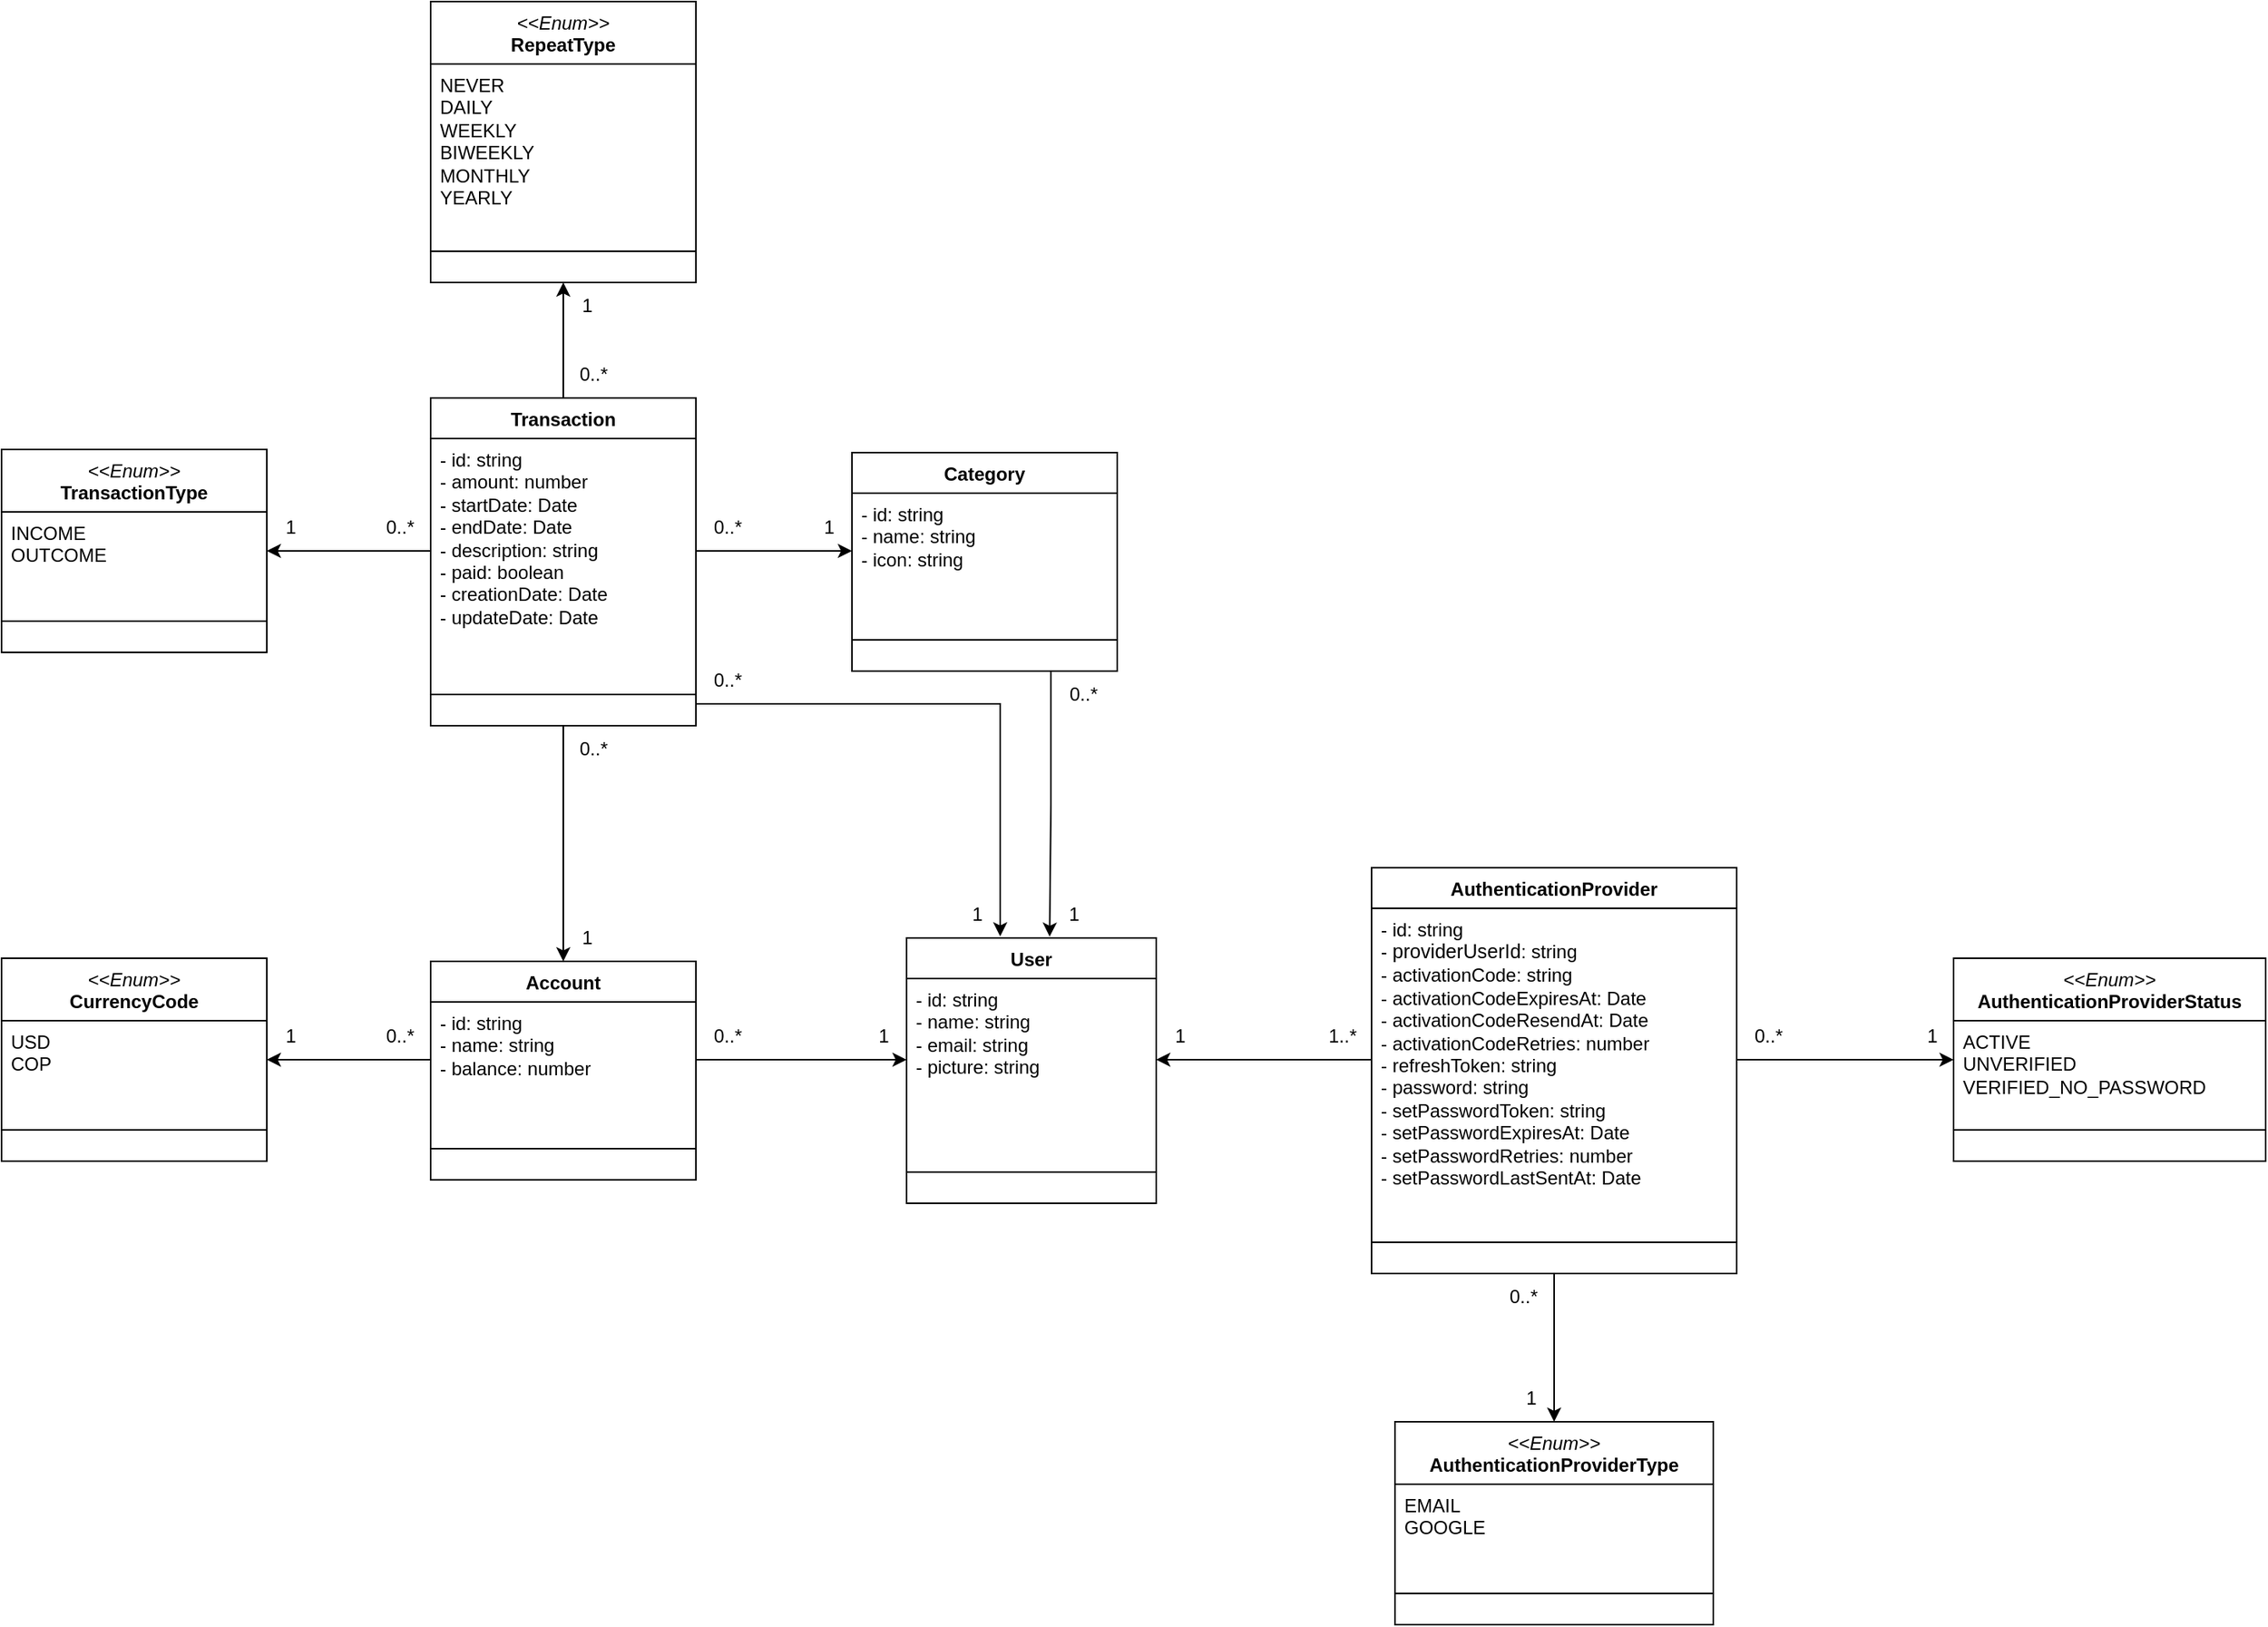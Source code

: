 <mxfile version="27.0.9">
  <diagram name="Page-1" id="EqEseUjB6EhwFP1imNWN">
    <mxGraphModel dx="1463" dy="872" grid="1" gridSize="10" guides="1" tooltips="1" connect="1" arrows="1" fold="1" page="1" pageScale="1" pageWidth="850" pageHeight="1100" background="none" math="0" shadow="0">
      <root>
        <mxCell id="0" />
        <mxCell id="1" parent="0" />
        <mxCell id="4IVgv2YwJj3yk9_aXbhd-39" style="edgeStyle=orthogonalEdgeStyle;rounded=0;orthogonalLoop=1;jettySize=auto;html=1;exitX=0.5;exitY=0;exitDx=0;exitDy=0;entryX=0.5;entryY=1;entryDx=0;entryDy=0;" parent="1" source="4IVgv2YwJj3yk9_aXbhd-1" target="4IVgv2YwJj3yk9_aXbhd-36" edge="1">
          <mxGeometry relative="1" as="geometry" />
        </mxCell>
        <mxCell id="4IVgv2YwJj3yk9_aXbhd-1" value="Transaction" style="swimlane;fontStyle=1;align=center;verticalAlign=top;childLayout=stackLayout;horizontal=1;startSize=26;horizontalStack=0;resizeParent=1;resizeParentMax=0;resizeLast=0;collapsible=1;marginBottom=0;whiteSpace=wrap;html=1;" parent="1" vertex="1">
          <mxGeometry x="343" y="294" width="170" height="210" as="geometry" />
        </mxCell>
        <mxCell id="4IVgv2YwJj3yk9_aXbhd-2" value="- id: string&lt;div&gt;- amount: number&lt;/div&gt;&lt;div&gt;- startDate: Date&lt;/div&gt;&lt;div&gt;- endDate: Date&lt;/div&gt;&lt;div&gt;- description: string&lt;/div&gt;&lt;div&gt;- paid: boolean&lt;/div&gt;&lt;div&gt;- creationDate: Date&lt;/div&gt;&lt;div&gt;-&amp;nbsp;updateDate: Date&lt;/div&gt;" style="text;strokeColor=none;fillColor=none;align=left;verticalAlign=top;spacingLeft=4;spacingRight=4;overflow=hidden;rotatable=0;points=[[0,0.5],[1,0.5]];portConstraint=eastwest;whiteSpace=wrap;html=1;" parent="4IVgv2YwJj3yk9_aXbhd-1" vertex="1">
          <mxGeometry y="26" width="170" height="144" as="geometry" />
        </mxCell>
        <mxCell id="4IVgv2YwJj3yk9_aXbhd-3" value="" style="line;strokeWidth=1;fillColor=none;align=left;verticalAlign=middle;spacingTop=-1;spacingLeft=3;spacingRight=3;rotatable=0;labelPosition=right;points=[];portConstraint=eastwest;strokeColor=inherit;" parent="4IVgv2YwJj3yk9_aXbhd-1" vertex="1">
          <mxGeometry y="170" width="170" height="40" as="geometry" />
        </mxCell>
        <mxCell id="4IVgv2YwJj3yk9_aXbhd-19" value="Category" style="swimlane;fontStyle=1;align=center;verticalAlign=top;childLayout=stackLayout;horizontal=1;startSize=26;horizontalStack=0;resizeParent=1;resizeParentMax=0;resizeLast=0;collapsible=1;marginBottom=0;whiteSpace=wrap;html=1;" parent="1" vertex="1">
          <mxGeometry x="613" y="329" width="170" height="140" as="geometry" />
        </mxCell>
        <mxCell id="4IVgv2YwJj3yk9_aXbhd-20" value="- id: string&lt;div&gt;- name: string&lt;/div&gt;&lt;div&gt;- icon: string&lt;/div&gt;" style="text;strokeColor=none;fillColor=none;align=left;verticalAlign=top;spacingLeft=4;spacingRight=4;overflow=hidden;rotatable=0;points=[[0,0.5],[1,0.5]];portConstraint=eastwest;whiteSpace=wrap;html=1;" parent="4IVgv2YwJj3yk9_aXbhd-19" vertex="1">
          <mxGeometry y="26" width="170" height="74" as="geometry" />
        </mxCell>
        <mxCell id="4IVgv2YwJj3yk9_aXbhd-21" value="" style="line;strokeWidth=1;fillColor=none;align=left;verticalAlign=middle;spacingTop=-1;spacingLeft=3;spacingRight=3;rotatable=0;labelPosition=right;points=[];portConstraint=eastwest;strokeColor=inherit;" parent="4IVgv2YwJj3yk9_aXbhd-19" vertex="1">
          <mxGeometry y="100" width="170" height="40" as="geometry" />
        </mxCell>
        <mxCell id="4IVgv2YwJj3yk9_aXbhd-22" style="edgeStyle=orthogonalEdgeStyle;rounded=0;orthogonalLoop=1;jettySize=auto;html=1;entryX=0;entryY=0.5;entryDx=0;entryDy=0;exitX=1;exitY=0.5;exitDx=0;exitDy=0;" parent="1" source="4IVgv2YwJj3yk9_aXbhd-2" target="4IVgv2YwJj3yk9_aXbhd-20" edge="1">
          <mxGeometry relative="1" as="geometry" />
        </mxCell>
        <mxCell id="4IVgv2YwJj3yk9_aXbhd-24" value="1" style="text;html=1;align=center;verticalAlign=middle;resizable=0;points=[];autosize=1;strokeColor=none;fillColor=none;" parent="1" vertex="1">
          <mxGeometry x="583" y="362" width="30" height="30" as="geometry" />
        </mxCell>
        <mxCell id="4IVgv2YwJj3yk9_aXbhd-36" value="&lt;div&gt;&lt;i style=&quot;font-weight: 400;&quot;&gt;&amp;lt;&amp;lt;Enum&amp;gt;&amp;gt;&lt;/i&gt;&lt;br&gt;&lt;/div&gt;RepeatType" style="swimlane;fontStyle=1;align=center;verticalAlign=top;childLayout=stackLayout;horizontal=1;startSize=40;horizontalStack=0;resizeParent=1;resizeParentMax=0;resizeLast=0;collapsible=1;marginBottom=0;whiteSpace=wrap;html=1;" parent="1" vertex="1">
          <mxGeometry x="343" y="40" width="170" height="180" as="geometry">
            <mxRectangle x="343" y="40" width="130" height="30" as="alternateBounds" />
          </mxGeometry>
        </mxCell>
        <mxCell id="4IVgv2YwJj3yk9_aXbhd-37" value="&lt;div&gt;NEVER&lt;/div&gt;DAILY&lt;div&gt;WEEKLY&lt;/div&gt;&lt;div&gt;BIWEEKLY&lt;br&gt;&lt;/div&gt;&lt;div&gt;MONTHLY&lt;/div&gt;&lt;div&gt;YEARLY&lt;/div&gt;" style="text;strokeColor=none;fillColor=none;align=left;verticalAlign=top;spacingLeft=4;spacingRight=4;overflow=hidden;rotatable=0;points=[[0,0.5],[1,0.5]];portConstraint=eastwest;whiteSpace=wrap;html=1;" parent="4IVgv2YwJj3yk9_aXbhd-36" vertex="1">
          <mxGeometry y="40" width="170" height="100" as="geometry" />
        </mxCell>
        <mxCell id="4IVgv2YwJj3yk9_aXbhd-38" value="" style="line;strokeWidth=1;fillColor=none;align=left;verticalAlign=middle;spacingTop=-1;spacingLeft=3;spacingRight=3;rotatable=0;labelPosition=right;points=[];portConstraint=eastwest;strokeColor=inherit;" parent="4IVgv2YwJj3yk9_aXbhd-36" vertex="1">
          <mxGeometry y="140" width="170" height="40" as="geometry" />
        </mxCell>
        <mxCell id="4IVgv2YwJj3yk9_aXbhd-40" value="1" style="text;html=1;align=center;verticalAlign=middle;resizable=0;points=[];autosize=1;strokeColor=none;fillColor=none;" parent="1" vertex="1">
          <mxGeometry x="428" y="220" width="30" height="30" as="geometry" />
        </mxCell>
        <mxCell id="4IVgv2YwJj3yk9_aXbhd-49" style="edgeStyle=orthogonalEdgeStyle;rounded=0;orthogonalLoop=1;jettySize=auto;html=1;entryX=0.5;entryY=1;entryDx=0;entryDy=0;startArrow=classic;startFill=1;endArrow=none;endFill=0;exitX=0.5;exitY=0;exitDx=0;exitDy=0;" parent="1" source="E6XDSwYtZxgFJLBzwyTR-1" target="4IVgv2YwJj3yk9_aXbhd-1" edge="1">
          <mxGeometry relative="1" as="geometry">
            <mxPoint x="427.5" y="600" as="sourcePoint" />
          </mxGeometry>
        </mxCell>
        <mxCell id="4IVgv2YwJj3yk9_aXbhd-50" value="0..*" style="text;html=1;align=center;verticalAlign=middle;resizable=0;points=[];autosize=1;strokeColor=none;fillColor=none;" parent="1" vertex="1">
          <mxGeometry x="427" y="504" width="40" height="30" as="geometry" />
        </mxCell>
        <mxCell id="4IVgv2YwJj3yk9_aXbhd-55" value="0..*" style="text;html=1;align=center;verticalAlign=middle;resizable=0;points=[];autosize=1;strokeColor=none;fillColor=none;" parent="1" vertex="1">
          <mxGeometry x="513" y="362" width="40" height="30" as="geometry" />
        </mxCell>
        <mxCell id="4IVgv2YwJj3yk9_aXbhd-56" value="0..*" style="text;html=1;align=center;verticalAlign=middle;resizable=0;points=[];autosize=1;strokeColor=none;fillColor=none;" parent="1" vertex="1">
          <mxGeometry x="427" y="264" width="40" height="30" as="geometry" />
        </mxCell>
        <mxCell id="4IVgv2YwJj3yk9_aXbhd-57" value="&lt;div&gt;&lt;i style=&quot;font-weight: 400;&quot;&gt;&amp;lt;&amp;lt;Enum&amp;gt;&amp;gt;&lt;/i&gt;&lt;br&gt;&lt;/div&gt;TransactionType" style="swimlane;fontStyle=1;align=center;verticalAlign=top;childLayout=stackLayout;horizontal=1;startSize=40;horizontalStack=0;resizeParent=1;resizeParentMax=0;resizeLast=0;collapsible=1;marginBottom=0;whiteSpace=wrap;html=1;" parent="1" vertex="1">
          <mxGeometry x="68" y="327" width="170" height="130" as="geometry">
            <mxRectangle x="205" y="40" width="130" height="30" as="alternateBounds" />
          </mxGeometry>
        </mxCell>
        <mxCell id="4IVgv2YwJj3yk9_aXbhd-58" value="&lt;div&gt;INCOME&lt;/div&gt;&lt;div&gt;OUTCOME&lt;/div&gt;" style="text;strokeColor=none;fillColor=none;align=left;verticalAlign=top;spacingLeft=4;spacingRight=4;overflow=hidden;rotatable=0;points=[[0,0.5],[1,0.5]];portConstraint=eastwest;whiteSpace=wrap;html=1;" parent="4IVgv2YwJj3yk9_aXbhd-57" vertex="1">
          <mxGeometry y="40" width="170" height="50" as="geometry" />
        </mxCell>
        <mxCell id="4IVgv2YwJj3yk9_aXbhd-59" value="" style="line;strokeWidth=1;fillColor=none;align=left;verticalAlign=middle;spacingTop=-1;spacingLeft=3;spacingRight=3;rotatable=0;labelPosition=right;points=[];portConstraint=eastwest;strokeColor=inherit;" parent="4IVgv2YwJj3yk9_aXbhd-57" vertex="1">
          <mxGeometry y="90" width="170" height="40" as="geometry" />
        </mxCell>
        <mxCell id="4IVgv2YwJj3yk9_aXbhd-61" value="1" style="text;html=1;align=center;verticalAlign=middle;resizable=0;points=[];autosize=1;strokeColor=none;fillColor=none;" parent="1" vertex="1">
          <mxGeometry x="238" y="362" width="30" height="30" as="geometry" />
        </mxCell>
        <mxCell id="4IVgv2YwJj3yk9_aXbhd-62" value="0..*" style="text;html=1;align=center;verticalAlign=middle;resizable=0;points=[];autosize=1;strokeColor=none;fillColor=none;" parent="1" vertex="1">
          <mxGeometry x="303" y="362" width="40" height="30" as="geometry" />
        </mxCell>
        <mxCell id="4IVgv2YwJj3yk9_aXbhd-63" value="&lt;div&gt;&lt;i style=&quot;font-weight: 400;&quot;&gt;&amp;lt;&amp;lt;Enum&amp;gt;&amp;gt;&lt;/i&gt;&lt;br&gt;&lt;/div&gt;CurrencyCode" style="swimlane;fontStyle=1;align=center;verticalAlign=top;childLayout=stackLayout;horizontal=1;startSize=40;horizontalStack=0;resizeParent=1;resizeParentMax=0;resizeLast=0;collapsible=1;marginBottom=0;whiteSpace=wrap;html=1;" parent="1" vertex="1">
          <mxGeometry x="68" y="653" width="170" height="130" as="geometry">
            <mxRectangle x="205" y="40" width="130" height="30" as="alternateBounds" />
          </mxGeometry>
        </mxCell>
        <mxCell id="4IVgv2YwJj3yk9_aXbhd-64" value="USD&lt;div&gt;COP&lt;/div&gt;" style="text;strokeColor=none;fillColor=none;align=left;verticalAlign=top;spacingLeft=4;spacingRight=4;overflow=hidden;rotatable=0;points=[[0,0.5],[1,0.5]];portConstraint=eastwest;whiteSpace=wrap;html=1;" parent="4IVgv2YwJj3yk9_aXbhd-63" vertex="1">
          <mxGeometry y="40" width="170" height="50" as="geometry" />
        </mxCell>
        <mxCell id="4IVgv2YwJj3yk9_aXbhd-65" value="" style="line;strokeWidth=1;fillColor=none;align=left;verticalAlign=middle;spacingTop=-1;spacingLeft=3;spacingRight=3;rotatable=0;labelPosition=right;points=[];portConstraint=eastwest;strokeColor=inherit;" parent="4IVgv2YwJj3yk9_aXbhd-63" vertex="1">
          <mxGeometry y="90" width="170" height="40" as="geometry" />
        </mxCell>
        <mxCell id="4IVgv2YwJj3yk9_aXbhd-67" value="1" style="text;html=1;align=center;verticalAlign=middle;resizable=0;points=[];autosize=1;strokeColor=none;fillColor=none;" parent="1" vertex="1">
          <mxGeometry x="238" y="688" width="30" height="30" as="geometry" />
        </mxCell>
        <mxCell id="4IVgv2YwJj3yk9_aXbhd-68" value="0..*" style="text;html=1;align=center;verticalAlign=middle;resizable=0;points=[];autosize=1;strokeColor=none;fillColor=none;" parent="1" vertex="1">
          <mxGeometry x="303" y="688" width="40" height="30" as="geometry" />
        </mxCell>
        <mxCell id="E6XDSwYtZxgFJLBzwyTR-1" value="Account" style="swimlane;fontStyle=1;align=center;verticalAlign=top;childLayout=stackLayout;horizontal=1;startSize=26;horizontalStack=0;resizeParent=1;resizeParentMax=0;resizeLast=0;collapsible=1;marginBottom=0;whiteSpace=wrap;html=1;" parent="1" vertex="1">
          <mxGeometry x="343" y="655" width="170" height="140" as="geometry" />
        </mxCell>
        <mxCell id="E6XDSwYtZxgFJLBzwyTR-2" value="- id: string&lt;div&gt;- name: string&lt;br&gt;&lt;div&gt;- balance: number&lt;/div&gt;&lt;/div&gt;" style="text;strokeColor=none;fillColor=none;align=left;verticalAlign=top;spacingLeft=4;spacingRight=4;overflow=hidden;rotatable=0;points=[[0,0.5],[1,0.5]];portConstraint=eastwest;whiteSpace=wrap;html=1;" parent="E6XDSwYtZxgFJLBzwyTR-1" vertex="1">
          <mxGeometry y="26" width="170" height="74" as="geometry" />
        </mxCell>
        <mxCell id="E6XDSwYtZxgFJLBzwyTR-3" value="" style="line;strokeWidth=1;fillColor=none;align=left;verticalAlign=middle;spacingTop=-1;spacingLeft=3;spacingRight=3;rotatable=0;labelPosition=right;points=[];portConstraint=eastwest;strokeColor=inherit;" parent="E6XDSwYtZxgFJLBzwyTR-1" vertex="1">
          <mxGeometry y="100" width="170" height="40" as="geometry" />
        </mxCell>
        <mxCell id="E6XDSwYtZxgFJLBzwyTR-6" value="1" style="text;html=1;align=center;verticalAlign=middle;resizable=0;points=[];autosize=1;strokeColor=none;fillColor=none;" parent="1" vertex="1">
          <mxGeometry x="428" y="625" width="30" height="30" as="geometry" />
        </mxCell>
        <mxCell id="E6XDSwYtZxgFJLBzwyTR-8" value="User" style="swimlane;fontStyle=1;align=center;verticalAlign=top;childLayout=stackLayout;horizontal=1;startSize=26;horizontalStack=0;resizeParent=1;resizeParentMax=0;resizeLast=0;collapsible=1;marginBottom=0;whiteSpace=wrap;html=1;" parent="1" vertex="1">
          <mxGeometry x="648" y="640" width="160" height="170" as="geometry" />
        </mxCell>
        <mxCell id="E6XDSwYtZxgFJLBzwyTR-9" value="- id: string&lt;div&gt;- name: string&lt;br&gt;&lt;div&gt;- email: string&lt;/div&gt;&lt;/div&gt;&lt;div&gt;- picture: string&lt;/div&gt;" style="text;strokeColor=none;fillColor=none;align=left;verticalAlign=top;spacingLeft=4;spacingRight=4;overflow=hidden;rotatable=0;points=[[0,0.5],[1,0.5]];portConstraint=eastwest;whiteSpace=wrap;html=1;" parent="E6XDSwYtZxgFJLBzwyTR-8" vertex="1">
          <mxGeometry y="26" width="160" height="104" as="geometry" />
        </mxCell>
        <mxCell id="E6XDSwYtZxgFJLBzwyTR-10" value="" style="line;strokeWidth=1;fillColor=none;align=left;verticalAlign=middle;spacingTop=-1;spacingLeft=3;spacingRight=3;rotatable=0;labelPosition=right;points=[];portConstraint=eastwest;strokeColor=inherit;" parent="E6XDSwYtZxgFJLBzwyTR-8" vertex="1">
          <mxGeometry y="130" width="160" height="40" as="geometry" />
        </mxCell>
        <mxCell id="E6XDSwYtZxgFJLBzwyTR-13" value="0..*" style="text;html=1;align=center;verticalAlign=middle;resizable=0;points=[];autosize=1;strokeColor=none;fillColor=none;" parent="1" vertex="1">
          <mxGeometry x="513" y="688" width="40" height="30" as="geometry" />
        </mxCell>
        <mxCell id="E6XDSwYtZxgFJLBzwyTR-14" value="1" style="text;html=1;align=center;verticalAlign=middle;resizable=0;points=[];autosize=1;strokeColor=none;fillColor=none;" parent="1" vertex="1">
          <mxGeometry x="618" y="688" width="30" height="30" as="geometry" />
        </mxCell>
        <mxCell id="HKFmsxtZMBqY3XFtCL7B-3" style="edgeStyle=orthogonalEdgeStyle;rounded=0;orthogonalLoop=1;jettySize=auto;html=1;exitX=0;exitY=0.5;exitDx=0;exitDy=0;entryX=1;entryY=0.5;entryDx=0;entryDy=0;" parent="1" source="4IVgv2YwJj3yk9_aXbhd-2" target="4IVgv2YwJj3yk9_aXbhd-57" edge="1">
          <mxGeometry relative="1" as="geometry" />
        </mxCell>
        <mxCell id="HKFmsxtZMBqY3XFtCL7B-4" style="edgeStyle=orthogonalEdgeStyle;rounded=0;orthogonalLoop=1;jettySize=auto;html=1;exitX=0;exitY=0.5;exitDx=0;exitDy=0;entryX=1;entryY=0.5;entryDx=0;entryDy=0;" parent="1" source="E6XDSwYtZxgFJLBzwyTR-2" target="4IVgv2YwJj3yk9_aXbhd-64" edge="1">
          <mxGeometry relative="1" as="geometry" />
        </mxCell>
        <mxCell id="HKFmsxtZMBqY3XFtCL7B-6" value="0..*" style="text;html=1;align=center;verticalAlign=middle;resizable=0;points=[];autosize=1;strokeColor=none;fillColor=none;" parent="1" vertex="1">
          <mxGeometry x="513" y="460" width="40" height="30" as="geometry" />
        </mxCell>
        <mxCell id="HKFmsxtZMBqY3XFtCL7B-7" value="1" style="text;html=1;align=center;verticalAlign=middle;resizable=0;points=[];autosize=1;strokeColor=none;fillColor=none;" parent="1" vertex="1">
          <mxGeometry x="678" y="610" width="30" height="30" as="geometry" />
        </mxCell>
        <mxCell id="Uoa0D3wc2wCWtFt8kNzC-2" value="1" style="text;html=1;align=center;verticalAlign=middle;resizable=0;points=[];autosize=1;strokeColor=none;fillColor=none;" parent="1" vertex="1">
          <mxGeometry x="740" y="610" width="30" height="30" as="geometry" />
        </mxCell>
        <mxCell id="Uoa0D3wc2wCWtFt8kNzC-3" value="0..*" style="text;html=1;align=center;verticalAlign=middle;resizable=0;points=[];autosize=1;strokeColor=none;fillColor=none;" parent="1" vertex="1">
          <mxGeometry x="741" y="469" width="40" height="30" as="geometry" />
        </mxCell>
        <mxCell id="ZD57u5LpEhazBJ8pezvG-1" value="&lt;div&gt;&lt;i style=&quot;font-weight: 400;&quot;&gt;&amp;lt;&amp;lt;Enum&amp;gt;&amp;gt;&lt;/i&gt;&lt;br&gt;&lt;/div&gt;AuthenticationProviderStatus" style="swimlane;fontStyle=1;align=center;verticalAlign=top;childLayout=stackLayout;horizontal=1;startSize=40;horizontalStack=0;resizeParent=1;resizeParentMax=0;resizeLast=0;collapsible=1;marginBottom=0;whiteSpace=wrap;html=1;" parent="1" vertex="1">
          <mxGeometry x="1319" y="653" width="200" height="130" as="geometry">
            <mxRectangle x="205" y="40" width="130" height="30" as="alternateBounds" />
          </mxGeometry>
        </mxCell>
        <mxCell id="ZD57u5LpEhazBJ8pezvG-2" value="&lt;div&gt;ACTIVE&lt;/div&gt;&lt;div&gt;UNVERIFIED&lt;/div&gt;&lt;div&gt;VERIFIED_NO_PASSWORD&lt;/div&gt;&lt;div&gt;&lt;br&gt;&lt;/div&gt;" style="text;strokeColor=none;fillColor=none;align=left;verticalAlign=top;spacingLeft=4;spacingRight=4;overflow=hidden;rotatable=0;points=[[0,0.5],[1,0.5]];portConstraint=eastwest;whiteSpace=wrap;html=1;" parent="ZD57u5LpEhazBJ8pezvG-1" vertex="1">
          <mxGeometry y="40" width="200" height="50" as="geometry" />
        </mxCell>
        <mxCell id="ZD57u5LpEhazBJ8pezvG-3" value="" style="line;strokeWidth=1;fillColor=none;align=left;verticalAlign=middle;spacingTop=-1;spacingLeft=3;spacingRight=3;rotatable=0;labelPosition=right;points=[];portConstraint=eastwest;strokeColor=inherit;" parent="ZD57u5LpEhazBJ8pezvG-1" vertex="1">
          <mxGeometry y="90" width="200" height="40" as="geometry" />
        </mxCell>
        <mxCell id="ZD57u5LpEhazBJ8pezvG-5" value="0..*" style="text;html=1;align=center;verticalAlign=middle;resizable=0;points=[];autosize=1;strokeColor=none;fillColor=none;" parent="1" vertex="1">
          <mxGeometry x="1180" y="688" width="40" height="30" as="geometry" />
        </mxCell>
        <mxCell id="ZD57u5LpEhazBJ8pezvG-6" value="1" style="text;html=1;align=center;verticalAlign=middle;resizable=0;points=[];autosize=1;strokeColor=none;fillColor=none;" parent="1" vertex="1">
          <mxGeometry x="1290" y="688" width="30" height="30" as="geometry" />
        </mxCell>
        <mxCell id="GtB9pWS0f8hiLUgauO-V-2" style="edgeStyle=orthogonalEdgeStyle;rounded=0;orthogonalLoop=1;jettySize=auto;html=1;" parent="1" source="E6XDSwYtZxgFJLBzwyTR-2" target="E6XDSwYtZxgFJLBzwyTR-9" edge="1">
          <mxGeometry relative="1" as="geometry" />
        </mxCell>
        <mxCell id="p6ty_ED9nkUPZI39vZnu-7" style="edgeStyle=orthogonalEdgeStyle;rounded=0;orthogonalLoop=1;jettySize=auto;html=1;entryX=0.5;entryY=0;entryDx=0;entryDy=0;exitX=0.5;exitY=1;exitDx=0;exitDy=0;" parent="1" target="p6ty_ED9nkUPZI39vZnu-4" edge="1" source="p6ty_ED9nkUPZI39vZnu-1">
          <mxGeometry relative="1" as="geometry">
            <mxPoint x="1064" y="900" as="sourcePoint" />
          </mxGeometry>
        </mxCell>
        <mxCell id="p6ty_ED9nkUPZI39vZnu-1" value="AuthenticationProvider" style="swimlane;fontStyle=1;align=center;verticalAlign=top;childLayout=stackLayout;horizontal=1;startSize=26;horizontalStack=0;resizeParent=1;resizeParentMax=0;resizeLast=0;collapsible=1;marginBottom=0;whiteSpace=wrap;html=1;" parent="1" vertex="1">
          <mxGeometry x="946" y="595" width="234" height="260" as="geometry" />
        </mxCell>
        <mxCell id="p6ty_ED9nkUPZI39vZnu-2" value="- id: string&lt;div&gt;&lt;div&gt;-&amp;nbsp;&lt;span style=&quot;font-family: var(--ds-font-family-code); font-size: 12.573px; background-color: transparent; color: light-dark(rgb(0, 0, 0), rgb(255, 255, 255));&quot;&gt;providerUserId&lt;/span&gt;&lt;span style=&quot;background-color: transparent; color: light-dark(rgb(0, 0, 0), rgb(255, 255, 255));&quot;&gt;: string&lt;/span&gt;&lt;br&gt;&lt;/div&gt;&lt;/div&gt;&lt;div&gt;&lt;div&gt;- activationCode: string&lt;/div&gt;&lt;div&gt;- activationCodeExpiresAt: Date&lt;/div&gt;&lt;div&gt;- activationCodeResendAt: Date&lt;/div&gt;&lt;div&gt;- activationCodeRetries: number&lt;/div&gt;&lt;/div&gt;&lt;div&gt;- refreshToken: string&lt;/div&gt;&lt;div&gt;- password: string&lt;/div&gt;&lt;div&gt;- setPasswordToken: string&lt;br&gt;&lt;div&gt;- setPasswordExpiresAt: Date&lt;/div&gt;&lt;div&gt;- setPasswordRetries: number&lt;/div&gt;&lt;div&gt;- setPasswordLastSentAt: Date&lt;/div&gt;&lt;/div&gt;" style="text;strokeColor=none;fillColor=none;align=left;verticalAlign=top;spacingLeft=4;spacingRight=4;overflow=hidden;rotatable=0;points=[[0,0.5],[1,0.5]];portConstraint=eastwest;whiteSpace=wrap;html=1;" parent="p6ty_ED9nkUPZI39vZnu-1" vertex="1">
          <mxGeometry y="26" width="234" height="194" as="geometry" />
        </mxCell>
        <mxCell id="p6ty_ED9nkUPZI39vZnu-3" value="" style="line;strokeWidth=1;fillColor=none;align=left;verticalAlign=middle;spacingTop=-1;spacingLeft=3;spacingRight=3;rotatable=0;labelPosition=right;points=[];portConstraint=eastwest;strokeColor=inherit;" parent="p6ty_ED9nkUPZI39vZnu-1" vertex="1">
          <mxGeometry y="220" width="234" height="40" as="geometry" />
        </mxCell>
        <mxCell id="p6ty_ED9nkUPZI39vZnu-4" value="&lt;div&gt;&lt;i style=&quot;font-weight: 400;&quot;&gt;&amp;lt;&amp;lt;Enum&amp;gt;&amp;gt;&lt;/i&gt;&lt;br&gt;&lt;/div&gt;Authentication&lt;span style=&quot;background-color: transparent; color: light-dark(rgb(0, 0, 0), rgb(255, 255, 255));&quot;&gt;ProviderType&lt;/span&gt;" style="swimlane;fontStyle=1;align=center;verticalAlign=top;childLayout=stackLayout;horizontal=1;startSize=40;horizontalStack=0;resizeParent=1;resizeParentMax=0;resizeLast=0;collapsible=1;marginBottom=0;whiteSpace=wrap;html=1;" parent="1" vertex="1">
          <mxGeometry x="961" y="950" width="204" height="130" as="geometry">
            <mxRectangle x="205" y="40" width="130" height="30" as="alternateBounds" />
          </mxGeometry>
        </mxCell>
        <mxCell id="p6ty_ED9nkUPZI39vZnu-5" value="&lt;div&gt;EMAIL&lt;/div&gt;&lt;div&gt;GOOGLE&lt;/div&gt;" style="text;strokeColor=none;fillColor=none;align=left;verticalAlign=top;spacingLeft=4;spacingRight=4;overflow=hidden;rotatable=0;points=[[0,0.5],[1,0.5]];portConstraint=eastwest;whiteSpace=wrap;html=1;" parent="p6ty_ED9nkUPZI39vZnu-4" vertex="1">
          <mxGeometry y="40" width="204" height="50" as="geometry" />
        </mxCell>
        <mxCell id="p6ty_ED9nkUPZI39vZnu-6" value="" style="line;strokeWidth=1;fillColor=none;align=left;verticalAlign=middle;spacingTop=-1;spacingLeft=3;spacingRight=3;rotatable=0;labelPosition=right;points=[];portConstraint=eastwest;strokeColor=inherit;" parent="p6ty_ED9nkUPZI39vZnu-4" vertex="1">
          <mxGeometry y="90" width="204" height="40" as="geometry" />
        </mxCell>
        <mxCell id="p6ty_ED9nkUPZI39vZnu-8" value="1" style="text;html=1;align=center;verticalAlign=middle;resizable=0;points=[];autosize=1;strokeColor=none;fillColor=none;" parent="1" vertex="1">
          <mxGeometry x="1033" y="920" width="30" height="30" as="geometry" />
        </mxCell>
        <mxCell id="p6ty_ED9nkUPZI39vZnu-9" value="0..*" style="text;html=1;align=center;verticalAlign=middle;resizable=0;points=[];autosize=1;strokeColor=none;fillColor=none;" parent="1" vertex="1">
          <mxGeometry x="1023" y="855" width="40" height="30" as="geometry" />
        </mxCell>
        <mxCell id="p6ty_ED9nkUPZI39vZnu-10" style="edgeStyle=orthogonalEdgeStyle;rounded=0;orthogonalLoop=1;jettySize=auto;html=1;exitX=0;exitY=0.5;exitDx=0;exitDy=0;entryX=1;entryY=0.5;entryDx=0;entryDy=0;" parent="1" source="p6ty_ED9nkUPZI39vZnu-2" target="E6XDSwYtZxgFJLBzwyTR-9" edge="1">
          <mxGeometry relative="1" as="geometry" />
        </mxCell>
        <mxCell id="p6ty_ED9nkUPZI39vZnu-11" value="1" style="text;html=1;align=center;verticalAlign=middle;resizable=0;points=[];autosize=1;strokeColor=none;fillColor=none;" parent="1" vertex="1">
          <mxGeometry x="808" y="688" width="30" height="30" as="geometry" />
        </mxCell>
        <mxCell id="p6ty_ED9nkUPZI39vZnu-12" value="1..*" style="text;html=1;align=center;verticalAlign=middle;resizable=0;points=[];autosize=1;strokeColor=none;fillColor=none;" parent="1" vertex="1">
          <mxGeometry x="907" y="688" width="40" height="30" as="geometry" />
        </mxCell>
        <mxCell id="Zyi1jI88KUTKUBiFstPU-3" style="edgeStyle=orthogonalEdgeStyle;rounded=0;orthogonalLoop=1;jettySize=auto;html=1;exitX=0.75;exitY=1;exitDx=0;exitDy=0;entryX=0.573;entryY=-0.005;entryDx=0;entryDy=0;entryPerimeter=0;" parent="1" source="4IVgv2YwJj3yk9_aXbhd-19" target="E6XDSwYtZxgFJLBzwyTR-8" edge="1">
          <mxGeometry relative="1" as="geometry">
            <mxPoint x="740" y="590" as="targetPoint" />
          </mxGeometry>
        </mxCell>
        <mxCell id="21RGkuv4sAFXuKDQ0Lcb-1" style="edgeStyle=orthogonalEdgeStyle;rounded=0;orthogonalLoop=1;jettySize=auto;html=1;entryX=0;entryY=0.5;entryDx=0;entryDy=0;" parent="1" source="p6ty_ED9nkUPZI39vZnu-2" target="ZD57u5LpEhazBJ8pezvG-2" edge="1">
          <mxGeometry relative="1" as="geometry" />
        </mxCell>
        <mxCell id="0h29m-L7SLsWld9X3bA5-1" style="edgeStyle=orthogonalEdgeStyle;rounded=0;orthogonalLoop=1;jettySize=auto;html=1;exitX=1;exitY=0.5;exitDx=0;exitDy=0;entryX=0.375;entryY=-0.006;entryDx=0;entryDy=0;entryPerimeter=0;" parent="1" source="4IVgv2YwJj3yk9_aXbhd-2" target="E6XDSwYtZxgFJLBzwyTR-8" edge="1">
          <mxGeometry relative="1" as="geometry">
            <Array as="points">
              <mxPoint x="513" y="490" />
              <mxPoint x="708" y="490" />
            </Array>
          </mxGeometry>
        </mxCell>
      </root>
    </mxGraphModel>
  </diagram>
</mxfile>
